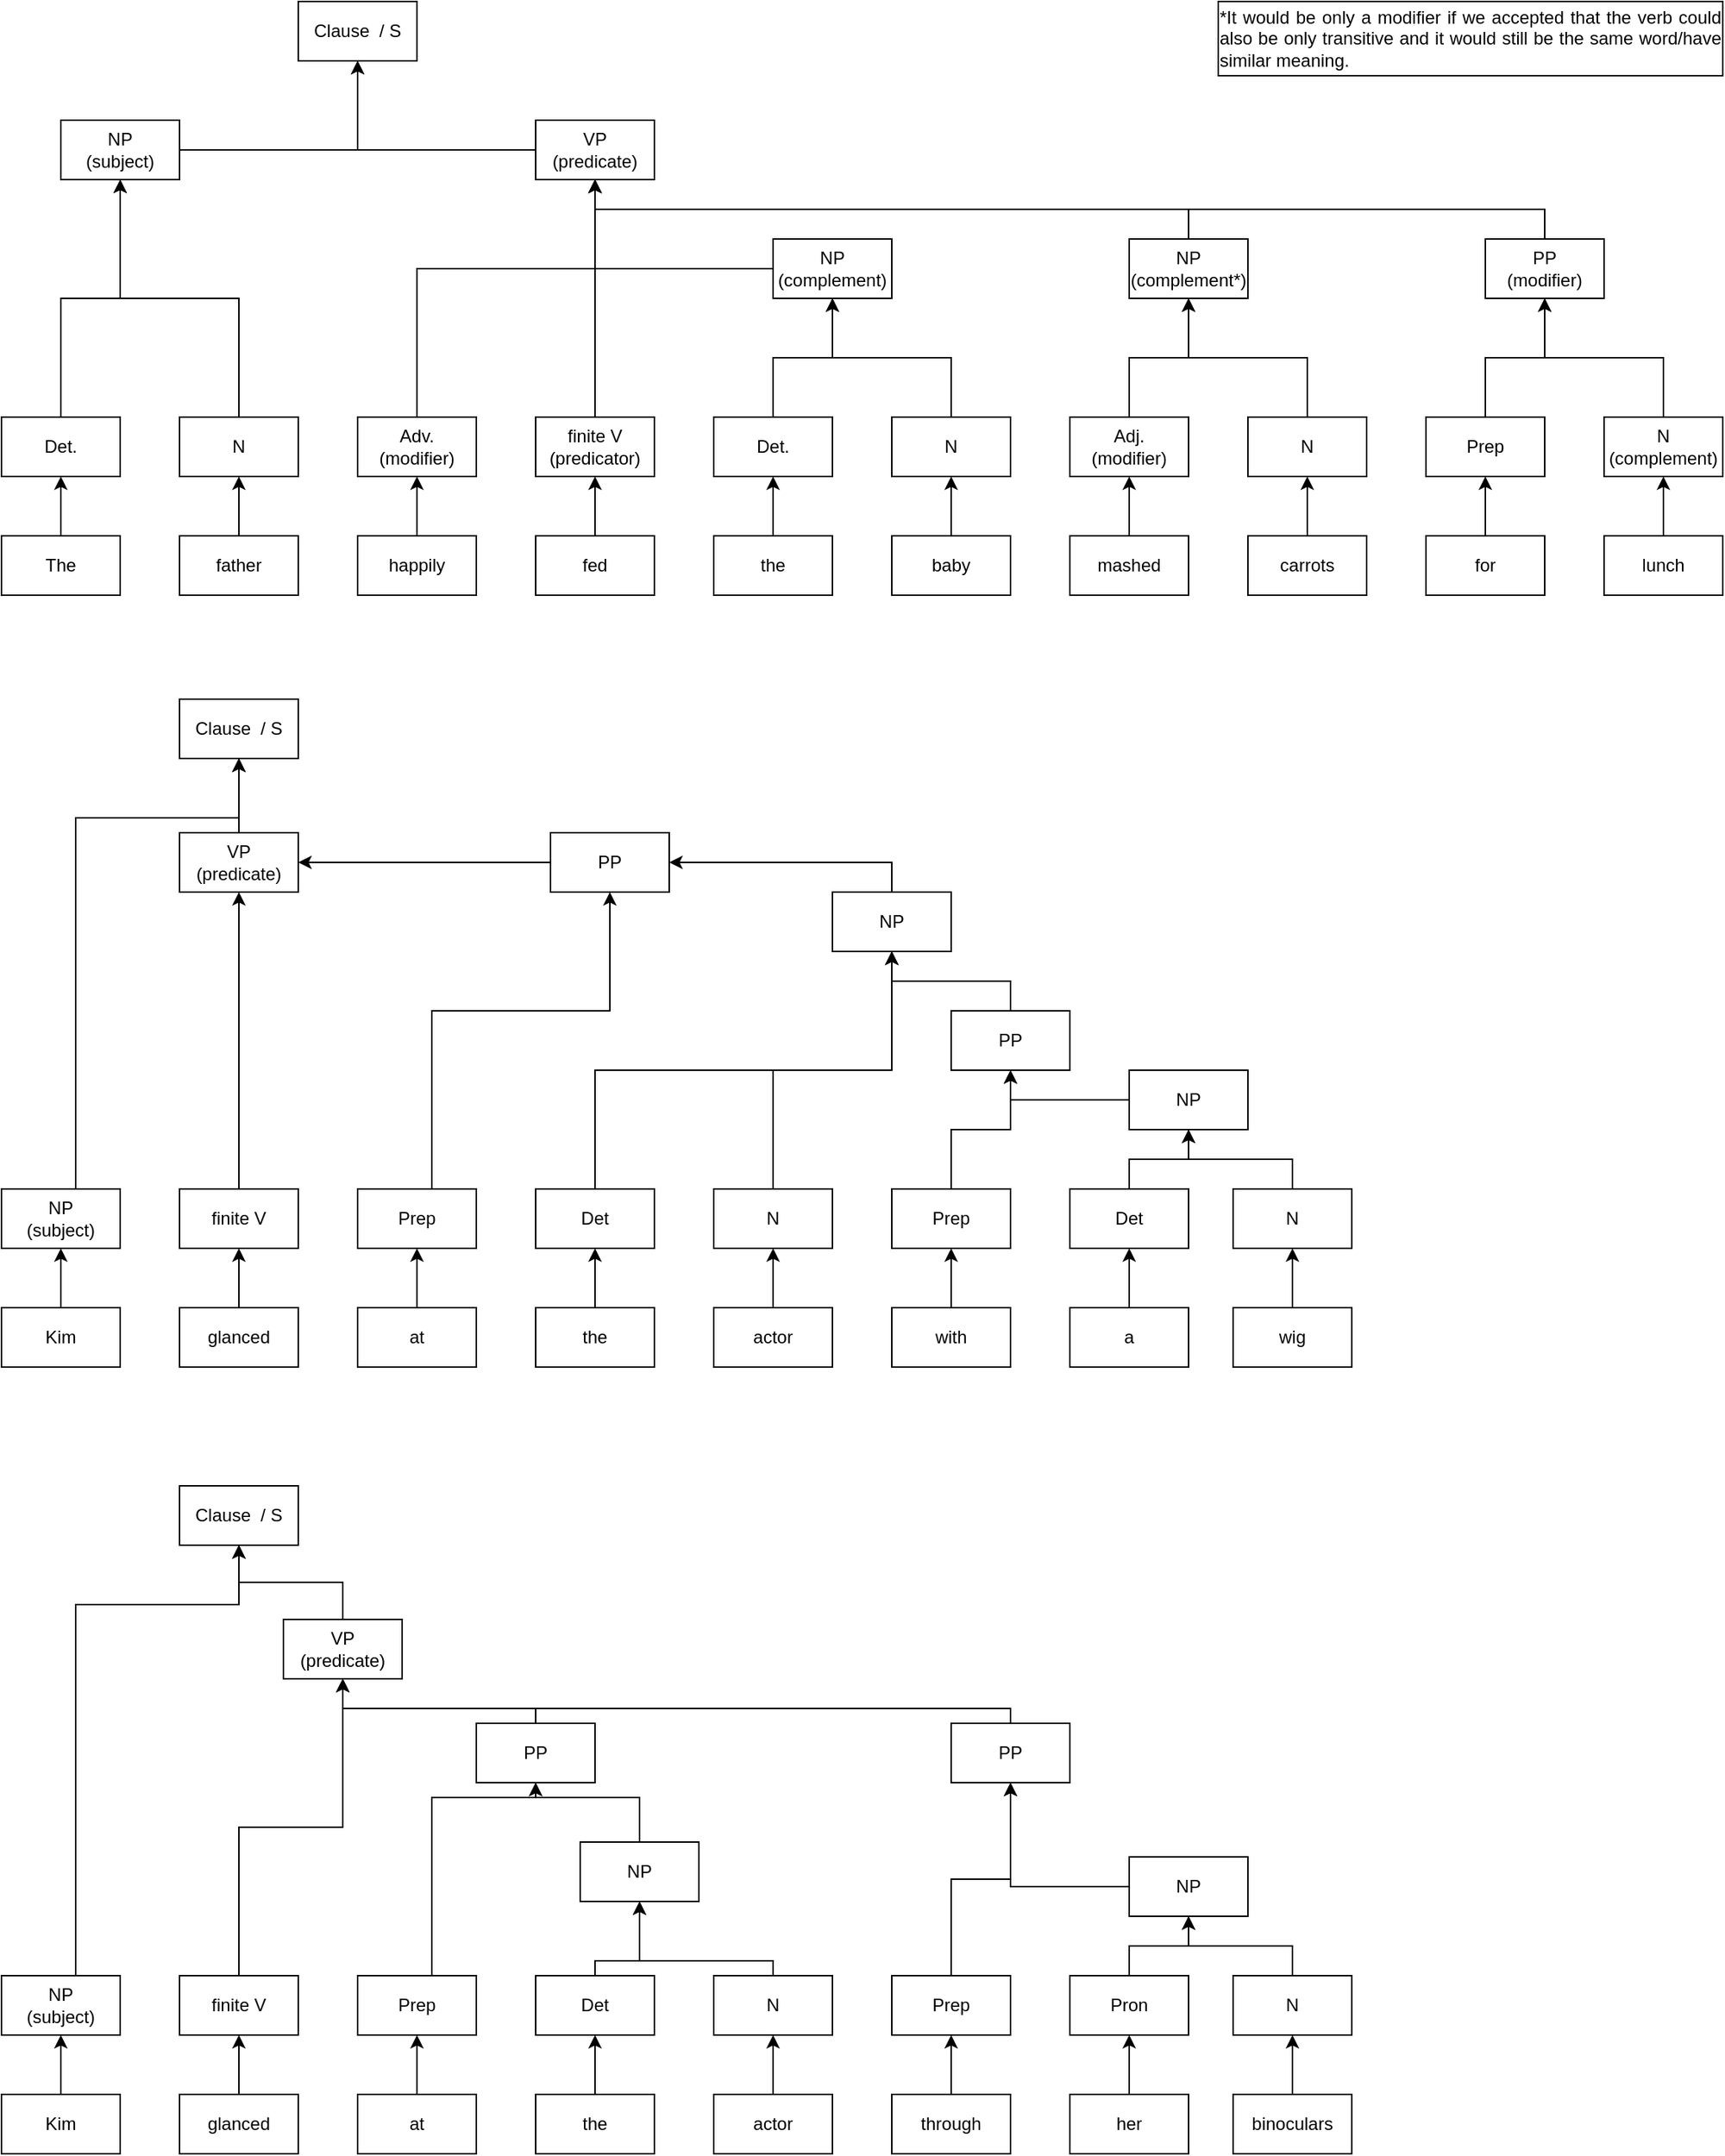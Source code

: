 <mxfile version="13.9.8" type="device"><diagram id="Lov82mdwxHH2SQ1oH3or" name="Page-1"><mxGraphModel dx="1662" dy="843" grid="1" gridSize="10" guides="1" tooltips="0" connect="1" arrows="1" fold="1" page="1" pageScale="1" pageWidth="850" pageHeight="1100" math="0" shadow="0"><root><mxCell id="0"/><mxCell id="1" parent="0"/><mxCell id="cHuXBYVcxL9ldxtEDWFz-33" style="edgeStyle=orthogonalEdgeStyle;rounded=0;orthogonalLoop=1;jettySize=auto;html=1;" parent="1" source="cHuXBYVcxL9ldxtEDWFz-1" target="cHuXBYVcxL9ldxtEDWFz-10" edge="1"><mxGeometry relative="1" as="geometry"/></mxCell><mxCell id="cHuXBYVcxL9ldxtEDWFz-1" value="The" style="rounded=0;whiteSpace=wrap;html=1;" parent="1" vertex="1"><mxGeometry x="80" y="520" width="80" height="40" as="geometry"/></mxCell><mxCell id="cHuXBYVcxL9ldxtEDWFz-32" style="edgeStyle=orthogonalEdgeStyle;rounded=0;orthogonalLoop=1;jettySize=auto;html=1;" parent="1" source="cHuXBYVcxL9ldxtEDWFz-3" target="cHuXBYVcxL9ldxtEDWFz-11" edge="1"><mxGeometry relative="1" as="geometry"/></mxCell><mxCell id="cHuXBYVcxL9ldxtEDWFz-3" value="father" style="rounded=0;whiteSpace=wrap;html=1;" parent="1" vertex="1"><mxGeometry x="200" y="520" width="80" height="40" as="geometry"/></mxCell><mxCell id="cHuXBYVcxL9ldxtEDWFz-31" style="edgeStyle=orthogonalEdgeStyle;rounded=0;orthogonalLoop=1;jettySize=auto;html=1;" parent="1" source="cHuXBYVcxL9ldxtEDWFz-4" target="cHuXBYVcxL9ldxtEDWFz-12" edge="1"><mxGeometry relative="1" as="geometry"/></mxCell><mxCell id="cHuXBYVcxL9ldxtEDWFz-4" value="happily" style="rounded=0;whiteSpace=wrap;html=1;" parent="1" vertex="1"><mxGeometry x="320" y="520" width="80" height="40" as="geometry"/></mxCell><mxCell id="cHuXBYVcxL9ldxtEDWFz-30" style="edgeStyle=orthogonalEdgeStyle;rounded=0;orthogonalLoop=1;jettySize=auto;html=1;" parent="1" source="cHuXBYVcxL9ldxtEDWFz-5" target="cHuXBYVcxL9ldxtEDWFz-13" edge="1"><mxGeometry relative="1" as="geometry"/></mxCell><mxCell id="cHuXBYVcxL9ldxtEDWFz-5" value="fed" style="rounded=0;whiteSpace=wrap;html=1;" parent="1" vertex="1"><mxGeometry x="440" y="520" width="80" height="40" as="geometry"/></mxCell><mxCell id="cHuXBYVcxL9ldxtEDWFz-29" style="edgeStyle=orthogonalEdgeStyle;rounded=0;orthogonalLoop=1;jettySize=auto;html=1;entryX=0.5;entryY=1;entryDx=0;entryDy=0;" parent="1" source="cHuXBYVcxL9ldxtEDWFz-6" target="cHuXBYVcxL9ldxtEDWFz-14" edge="1"><mxGeometry relative="1" as="geometry"/></mxCell><mxCell id="cHuXBYVcxL9ldxtEDWFz-6" value="the" style="rounded=0;whiteSpace=wrap;html=1;" parent="1" vertex="1"><mxGeometry x="560" y="520" width="80" height="40" as="geometry"/></mxCell><mxCell id="cHuXBYVcxL9ldxtEDWFz-28" style="edgeStyle=orthogonalEdgeStyle;rounded=0;orthogonalLoop=1;jettySize=auto;html=1;entryX=0.5;entryY=1;entryDx=0;entryDy=0;" parent="1" source="cHuXBYVcxL9ldxtEDWFz-7" target="cHuXBYVcxL9ldxtEDWFz-15" edge="1"><mxGeometry relative="1" as="geometry"/></mxCell><mxCell id="cHuXBYVcxL9ldxtEDWFz-7" value="baby" style="rounded=0;whiteSpace=wrap;html=1;" parent="1" vertex="1"><mxGeometry x="680" y="520" width="80" height="40" as="geometry"/></mxCell><mxCell id="cHuXBYVcxL9ldxtEDWFz-26" style="edgeStyle=orthogonalEdgeStyle;rounded=0;orthogonalLoop=1;jettySize=auto;html=1;entryX=0.5;entryY=1;entryDx=0;entryDy=0;" parent="1" source="cHuXBYVcxL9ldxtEDWFz-8" target="cHuXBYVcxL9ldxtEDWFz-16" edge="1"><mxGeometry relative="1" as="geometry"/></mxCell><mxCell id="cHuXBYVcxL9ldxtEDWFz-8" value="mashed" style="rounded=0;whiteSpace=wrap;html=1;" parent="1" vertex="1"><mxGeometry x="800" y="520" width="80" height="40" as="geometry"/></mxCell><mxCell id="cHuXBYVcxL9ldxtEDWFz-27" style="edgeStyle=orthogonalEdgeStyle;rounded=0;orthogonalLoop=1;jettySize=auto;html=1;" parent="1" source="cHuXBYVcxL9ldxtEDWFz-9" target="cHuXBYVcxL9ldxtEDWFz-17" edge="1"><mxGeometry relative="1" as="geometry"/></mxCell><mxCell id="cHuXBYVcxL9ldxtEDWFz-9" value="carrots" style="rounded=0;whiteSpace=wrap;html=1;" parent="1" vertex="1"><mxGeometry x="920" y="520" width="80" height="40" as="geometry"/></mxCell><mxCell id="cHuXBYVcxL9ldxtEDWFz-34" style="edgeStyle=orthogonalEdgeStyle;rounded=0;orthogonalLoop=1;jettySize=auto;html=1;" parent="1" source="cHuXBYVcxL9ldxtEDWFz-10" target="cHuXBYVcxL9ldxtEDWFz-18" edge="1"><mxGeometry relative="1" as="geometry"/></mxCell><mxCell id="cHuXBYVcxL9ldxtEDWFz-10" value="Det." style="rounded=0;whiteSpace=wrap;html=1;" parent="1" vertex="1"><mxGeometry x="80" y="440" width="80" height="40" as="geometry"/></mxCell><mxCell id="cHuXBYVcxL9ldxtEDWFz-35" style="edgeStyle=orthogonalEdgeStyle;rounded=0;orthogonalLoop=1;jettySize=auto;html=1;" parent="1" source="cHuXBYVcxL9ldxtEDWFz-11" target="cHuXBYVcxL9ldxtEDWFz-18" edge="1"><mxGeometry relative="1" as="geometry"/></mxCell><mxCell id="cHuXBYVcxL9ldxtEDWFz-11" value="N" style="rounded=0;whiteSpace=wrap;html=1;" parent="1" vertex="1"><mxGeometry x="200" y="440" width="80" height="40" as="geometry"/></mxCell><mxCell id="FTFfX70FMvYquieRuCmi-13" style="edgeStyle=orthogonalEdgeStyle;rounded=0;orthogonalLoop=1;jettySize=auto;html=1;" edge="1" parent="1" source="cHuXBYVcxL9ldxtEDWFz-12" target="cHuXBYVcxL9ldxtEDWFz-25"><mxGeometry relative="1" as="geometry"><Array as="points"><mxPoint x="360" y="340"/><mxPoint x="480" y="340"/></Array></mxGeometry></mxCell><mxCell id="cHuXBYVcxL9ldxtEDWFz-12" value="Adv.&lt;br&gt;(modifier)" style="rounded=0;whiteSpace=wrap;html=1;" parent="1" vertex="1"><mxGeometry x="320" y="440" width="80" height="40" as="geometry"/></mxCell><mxCell id="FTFfX70FMvYquieRuCmi-12" style="edgeStyle=orthogonalEdgeStyle;rounded=0;orthogonalLoop=1;jettySize=auto;html=1;" edge="1" parent="1" source="cHuXBYVcxL9ldxtEDWFz-13" target="cHuXBYVcxL9ldxtEDWFz-25"><mxGeometry relative="1" as="geometry"/></mxCell><mxCell id="cHuXBYVcxL9ldxtEDWFz-13" value="finite V&lt;br&gt;(predicator)" style="rounded=0;whiteSpace=wrap;html=1;" parent="1" vertex="1"><mxGeometry x="440" y="440" width="80" height="40" as="geometry"/></mxCell><mxCell id="FTFfX70FMvYquieRuCmi-10" style="edgeStyle=orthogonalEdgeStyle;rounded=0;orthogonalLoop=1;jettySize=auto;html=1;" edge="1" parent="1" source="cHuXBYVcxL9ldxtEDWFz-14" target="cHuXBYVcxL9ldxtEDWFz-22"><mxGeometry relative="1" as="geometry"/></mxCell><mxCell id="cHuXBYVcxL9ldxtEDWFz-14" value="Det." style="rounded=0;whiteSpace=wrap;html=1;" parent="1" vertex="1"><mxGeometry x="560" y="440" width="80" height="40" as="geometry"/></mxCell><mxCell id="FTFfX70FMvYquieRuCmi-11" style="edgeStyle=orthogonalEdgeStyle;rounded=0;orthogonalLoop=1;jettySize=auto;html=1;" edge="1" parent="1" source="cHuXBYVcxL9ldxtEDWFz-15" target="cHuXBYVcxL9ldxtEDWFz-22"><mxGeometry relative="1" as="geometry"/></mxCell><mxCell id="cHuXBYVcxL9ldxtEDWFz-15" value="N" style="rounded=0;whiteSpace=wrap;html=1;" parent="1" vertex="1"><mxGeometry x="680" y="440" width="80" height="40" as="geometry"/></mxCell><mxCell id="cHuXBYVcxL9ldxtEDWFz-39" style="edgeStyle=orthogonalEdgeStyle;rounded=0;orthogonalLoop=1;jettySize=auto;html=1;" parent="1" source="cHuXBYVcxL9ldxtEDWFz-16" target="cHuXBYVcxL9ldxtEDWFz-24" edge="1"><mxGeometry relative="1" as="geometry"/></mxCell><mxCell id="cHuXBYVcxL9ldxtEDWFz-16" value="Adj.&lt;br&gt;(modifier)" style="rounded=0;whiteSpace=wrap;html=1;" parent="1" vertex="1"><mxGeometry x="800" y="440" width="80" height="40" as="geometry"/></mxCell><mxCell id="cHuXBYVcxL9ldxtEDWFz-40" style="edgeStyle=orthogonalEdgeStyle;rounded=0;orthogonalLoop=1;jettySize=auto;html=1;" parent="1" source="cHuXBYVcxL9ldxtEDWFz-17" target="cHuXBYVcxL9ldxtEDWFz-24" edge="1"><mxGeometry relative="1" as="geometry"/></mxCell><mxCell id="cHuXBYVcxL9ldxtEDWFz-17" value="N" style="rounded=0;whiteSpace=wrap;html=1;" parent="1" vertex="1"><mxGeometry x="920" y="440" width="80" height="40" as="geometry"/></mxCell><mxCell id="FTFfX70FMvYquieRuCmi-18" style="edgeStyle=orthogonalEdgeStyle;rounded=0;orthogonalLoop=1;jettySize=auto;html=1;" edge="1" parent="1" source="cHuXBYVcxL9ldxtEDWFz-18" target="UGsY1b5P3-I2rY5894n2-131"><mxGeometry relative="1" as="geometry"/></mxCell><mxCell id="cHuXBYVcxL9ldxtEDWFz-18" value="NP&lt;br&gt;(subject)" style="rounded=0;whiteSpace=wrap;html=1;" parent="1" vertex="1"><mxGeometry x="120" y="240" width="80" height="40" as="geometry"/></mxCell><mxCell id="FTFfX70FMvYquieRuCmi-14" style="edgeStyle=orthogonalEdgeStyle;rounded=0;orthogonalLoop=1;jettySize=auto;html=1;" edge="1" parent="1" source="cHuXBYVcxL9ldxtEDWFz-22" target="cHuXBYVcxL9ldxtEDWFz-25"><mxGeometry relative="1" as="geometry"/></mxCell><mxCell id="cHuXBYVcxL9ldxtEDWFz-22" value="NP&lt;br&gt;(complement)" style="rounded=0;whiteSpace=wrap;html=1;" parent="1" vertex="1"><mxGeometry x="600" y="320" width="80" height="40" as="geometry"/></mxCell><mxCell id="FTFfX70FMvYquieRuCmi-17" style="edgeStyle=orthogonalEdgeStyle;rounded=0;orthogonalLoop=1;jettySize=auto;html=1;" edge="1" parent="1" source="cHuXBYVcxL9ldxtEDWFz-23" target="cHuXBYVcxL9ldxtEDWFz-25"><mxGeometry relative="1" as="geometry"><Array as="points"><mxPoint x="1120" y="300"/><mxPoint x="480" y="300"/></Array></mxGeometry></mxCell><mxCell id="cHuXBYVcxL9ldxtEDWFz-23" value="PP&lt;br&gt;(modifier)" style="rounded=0;whiteSpace=wrap;html=1;" parent="1" vertex="1"><mxGeometry x="1080" y="320" width="80" height="40" as="geometry"/></mxCell><mxCell id="FTFfX70FMvYquieRuCmi-15" style="edgeStyle=orthogonalEdgeStyle;rounded=0;orthogonalLoop=1;jettySize=auto;html=1;" edge="1" parent="1" source="cHuXBYVcxL9ldxtEDWFz-24" target="cHuXBYVcxL9ldxtEDWFz-25"><mxGeometry relative="1" as="geometry"><Array as="points"><mxPoint x="880" y="300"/><mxPoint x="480" y="300"/></Array></mxGeometry></mxCell><mxCell id="cHuXBYVcxL9ldxtEDWFz-24" value="NP&lt;br&gt;(complement*)" style="rounded=0;whiteSpace=wrap;html=1;" parent="1" vertex="1"><mxGeometry x="840" y="320" width="80" height="40" as="geometry"/></mxCell><mxCell id="FTFfX70FMvYquieRuCmi-19" style="edgeStyle=orthogonalEdgeStyle;rounded=0;orthogonalLoop=1;jettySize=auto;html=1;" edge="1" parent="1" source="cHuXBYVcxL9ldxtEDWFz-25" target="UGsY1b5P3-I2rY5894n2-131"><mxGeometry relative="1" as="geometry"/></mxCell><mxCell id="cHuXBYVcxL9ldxtEDWFz-25" value="&lt;div&gt;VP&lt;/div&gt;(predicate)" style="rounded=0;whiteSpace=wrap;html=1;" parent="1" vertex="1"><mxGeometry x="440" y="240" width="80" height="40" as="geometry"/></mxCell><mxCell id="UGsY1b5P3-I2rY5894n2-131" value="Clause&amp;nbsp; / S" style="rounded=0;whiteSpace=wrap;html=1;" parent="1" vertex="1"><mxGeometry x="280" y="160" width="80" height="40" as="geometry"/></mxCell><mxCell id="FTFfX70FMvYquieRuCmi-6" style="edgeStyle=orthogonalEdgeStyle;rounded=0;orthogonalLoop=1;jettySize=auto;html=1;" edge="1" parent="1" source="FTFfX70FMvYquieRuCmi-1" target="FTFfX70FMvYquieRuCmi-5"><mxGeometry relative="1" as="geometry"/></mxCell><mxCell id="FTFfX70FMvYquieRuCmi-1" value="for" style="rounded=0;whiteSpace=wrap;html=1;" vertex="1" parent="1"><mxGeometry x="1040" y="520" width="80" height="40" as="geometry"/></mxCell><mxCell id="FTFfX70FMvYquieRuCmi-4" style="edgeStyle=orthogonalEdgeStyle;rounded=0;orthogonalLoop=1;jettySize=auto;html=1;" edge="1" parent="1" source="FTFfX70FMvYquieRuCmi-2" target="FTFfX70FMvYquieRuCmi-3"><mxGeometry relative="1" as="geometry"/></mxCell><mxCell id="FTFfX70FMvYquieRuCmi-2" value="lunch" style="rounded=0;whiteSpace=wrap;html=1;" vertex="1" parent="1"><mxGeometry x="1160" y="520" width="80" height="40" as="geometry"/></mxCell><mxCell id="FTFfX70FMvYquieRuCmi-8" style="edgeStyle=orthogonalEdgeStyle;rounded=0;orthogonalLoop=1;jettySize=auto;html=1;" edge="1" parent="1" source="FTFfX70FMvYquieRuCmi-3" target="cHuXBYVcxL9ldxtEDWFz-23"><mxGeometry relative="1" as="geometry"/></mxCell><mxCell id="FTFfX70FMvYquieRuCmi-3" value="N&lt;br&gt;(complement)" style="rounded=0;whiteSpace=wrap;html=1;" vertex="1" parent="1"><mxGeometry x="1160" y="440" width="80" height="40" as="geometry"/></mxCell><mxCell id="FTFfX70FMvYquieRuCmi-7" style="edgeStyle=orthogonalEdgeStyle;rounded=0;orthogonalLoop=1;jettySize=auto;html=1;" edge="1" parent="1" source="FTFfX70FMvYquieRuCmi-5" target="cHuXBYVcxL9ldxtEDWFz-23"><mxGeometry relative="1" as="geometry"/></mxCell><mxCell id="FTFfX70FMvYquieRuCmi-5" value="Prep" style="rounded=0;whiteSpace=wrap;html=1;" vertex="1" parent="1"><mxGeometry x="1040" y="440" width="80" height="40" as="geometry"/></mxCell><mxCell id="FTFfX70FMvYquieRuCmi-16" value="&lt;div align=&quot;justify&quot;&gt;*It would be only a modifier if we accepted that the verb could also be only transitive and it would still be the same word/have similar meaning. &lt;/div&gt;" style="rounded=0;whiteSpace=wrap;html=1;" vertex="1" parent="1"><mxGeometry x="900" y="160" width="340" height="50" as="geometry"/></mxCell><mxCell id="FTFfX70FMvYquieRuCmi-20" style="edgeStyle=orthogonalEdgeStyle;rounded=0;orthogonalLoop=1;jettySize=auto;html=1;" edge="1" parent="1" source="FTFfX70FMvYquieRuCmi-21" target="FTFfX70FMvYquieRuCmi-33"><mxGeometry relative="1" as="geometry"/></mxCell><mxCell id="FTFfX70FMvYquieRuCmi-21" value="Kim" style="rounded=0;whiteSpace=wrap;html=1;" vertex="1" parent="1"><mxGeometry x="80" y="1040" width="80" height="40" as="geometry"/></mxCell><mxCell id="FTFfX70FMvYquieRuCmi-26" style="edgeStyle=orthogonalEdgeStyle;rounded=0;orthogonalLoop=1;jettySize=auto;html=1;" edge="1" parent="1" source="FTFfX70FMvYquieRuCmi-27" target="FTFfX70FMvYquieRuCmi-39"><mxGeometry relative="1" as="geometry"/></mxCell><mxCell id="FTFfX70FMvYquieRuCmi-27" value="glanced" style="rounded=0;whiteSpace=wrap;html=1;" vertex="1" parent="1"><mxGeometry x="200" y="1040" width="80" height="40" as="geometry"/></mxCell><mxCell id="FTFfX70FMvYquieRuCmi-88" style="edgeStyle=orthogonalEdgeStyle;rounded=0;orthogonalLoop=1;jettySize=auto;html=1;" edge="1" parent="1" source="FTFfX70FMvYquieRuCmi-49" target="FTFfX70FMvYquieRuCmi-50"><mxGeometry relative="1" as="geometry"><Array as="points"/></mxGeometry></mxCell><mxCell id="FTFfX70FMvYquieRuCmi-33" value="NP&lt;br&gt;(subject)" style="rounded=0;whiteSpace=wrap;html=1;" vertex="1" parent="1"><mxGeometry x="80" y="960" width="80" height="40" as="geometry"/></mxCell><mxCell id="FTFfX70FMvYquieRuCmi-38" style="edgeStyle=orthogonalEdgeStyle;rounded=0;orthogonalLoop=1;jettySize=auto;html=1;" edge="1" parent="1" source="FTFfX70FMvYquieRuCmi-39" target="FTFfX70FMvYquieRuCmi-49"><mxGeometry relative="1" as="geometry"/></mxCell><mxCell id="FTFfX70FMvYquieRuCmi-39" value="finite V" style="rounded=0;whiteSpace=wrap;html=1;" vertex="1" parent="1"><mxGeometry x="200" y="960" width="80" height="40" as="geometry"/></mxCell><mxCell id="FTFfX70FMvYquieRuCmi-48" style="edgeStyle=orthogonalEdgeStyle;rounded=0;orthogonalLoop=1;jettySize=auto;html=1;" edge="1" parent="1" source="FTFfX70FMvYquieRuCmi-49" target="FTFfX70FMvYquieRuCmi-50"><mxGeometry relative="1" as="geometry"/></mxCell><mxCell id="FTFfX70FMvYquieRuCmi-50" value="Clause&amp;nbsp; / S" style="rounded=0;whiteSpace=wrap;html=1;" vertex="1" parent="1"><mxGeometry x="200" y="630" width="80" height="40" as="geometry"/></mxCell><mxCell id="FTFfX70FMvYquieRuCmi-87" style="edgeStyle=orthogonalEdgeStyle;rounded=0;orthogonalLoop=1;jettySize=auto;html=1;" edge="1" parent="1" source="FTFfX70FMvYquieRuCmi-53" target="FTFfX70FMvYquieRuCmi-49"><mxGeometry relative="1" as="geometry"/></mxCell><mxCell id="FTFfX70FMvYquieRuCmi-53" value="PP" style="rounded=0;whiteSpace=wrap;html=1;" vertex="1" parent="1"><mxGeometry x="450" y="720" width="80" height="40" as="geometry"/></mxCell><mxCell id="FTFfX70FMvYquieRuCmi-54" style="edgeStyle=orthogonalEdgeStyle;rounded=0;orthogonalLoop=1;jettySize=auto;html=1;" edge="1" parent="1" source="FTFfX70FMvYquieRuCmi-55" target="FTFfX70FMvYquieRuCmi-61"><mxGeometry relative="1" as="geometry"/></mxCell><mxCell id="FTFfX70FMvYquieRuCmi-55" value="at" style="rounded=0;whiteSpace=wrap;html=1;" vertex="1" parent="1"><mxGeometry x="320" y="1040" width="80" height="40" as="geometry"/></mxCell><mxCell id="FTFfX70FMvYquieRuCmi-56" style="edgeStyle=orthogonalEdgeStyle;rounded=0;orthogonalLoop=1;jettySize=auto;html=1;" edge="1" parent="1" source="FTFfX70FMvYquieRuCmi-57" target="FTFfX70FMvYquieRuCmi-59"><mxGeometry relative="1" as="geometry"/></mxCell><mxCell id="FTFfX70FMvYquieRuCmi-57" value="the" style="rounded=0;whiteSpace=wrap;html=1;" vertex="1" parent="1"><mxGeometry x="440" y="1040" width="80" height="40" as="geometry"/></mxCell><mxCell id="FTFfX70FMvYquieRuCmi-85" style="edgeStyle=orthogonalEdgeStyle;rounded=0;orthogonalLoop=1;jettySize=auto;html=1;" edge="1" parent="1" source="FTFfX70FMvYquieRuCmi-59" target="FTFfX70FMvYquieRuCmi-80"><mxGeometry relative="1" as="geometry"><Array as="points"><mxPoint x="480" y="880"/><mxPoint x="680" y="880"/></Array></mxGeometry></mxCell><mxCell id="FTFfX70FMvYquieRuCmi-59" value="Det" style="rounded=0;whiteSpace=wrap;html=1;" vertex="1" parent="1"><mxGeometry x="440" y="960" width="80" height="40" as="geometry"/></mxCell><mxCell id="FTFfX70FMvYquieRuCmi-60" style="edgeStyle=orthogonalEdgeStyle;rounded=0;orthogonalLoop=1;jettySize=auto;html=1;" edge="1" parent="1" source="FTFfX70FMvYquieRuCmi-61" target="FTFfX70FMvYquieRuCmi-53"><mxGeometry relative="1" as="geometry"><Array as="points"><mxPoint x="370" y="840"/><mxPoint x="490" y="840"/></Array></mxGeometry></mxCell><mxCell id="FTFfX70FMvYquieRuCmi-61" value="Prep" style="rounded=0;whiteSpace=wrap;html=1;" vertex="1" parent="1"><mxGeometry x="320" y="960" width="80" height="40" as="geometry"/></mxCell><mxCell id="FTFfX70FMvYquieRuCmi-62" style="edgeStyle=orthogonalEdgeStyle;rounded=0;orthogonalLoop=1;jettySize=auto;html=1;" edge="1" parent="1" source="FTFfX70FMvYquieRuCmi-63" target="FTFfX70FMvYquieRuCmi-64"><mxGeometry relative="1" as="geometry"/></mxCell><mxCell id="FTFfX70FMvYquieRuCmi-63" value="actor" style="rounded=0;whiteSpace=wrap;html=1;" vertex="1" parent="1"><mxGeometry x="560" y="1040" width="80" height="40" as="geometry"/></mxCell><mxCell id="FTFfX70FMvYquieRuCmi-83" style="edgeStyle=orthogonalEdgeStyle;rounded=0;orthogonalLoop=1;jettySize=auto;html=1;" edge="1" parent="1" source="FTFfX70FMvYquieRuCmi-64" target="FTFfX70FMvYquieRuCmi-80"><mxGeometry relative="1" as="geometry"/></mxCell><mxCell id="FTFfX70FMvYquieRuCmi-64" value="N" style="rounded=0;whiteSpace=wrap;html=1;" vertex="1" parent="1"><mxGeometry x="560" y="960" width="80" height="40" as="geometry"/></mxCell><mxCell id="FTFfX70FMvYquieRuCmi-84" style="edgeStyle=orthogonalEdgeStyle;rounded=0;orthogonalLoop=1;jettySize=auto;html=1;" edge="1" parent="1" source="FTFfX70FMvYquieRuCmi-65" target="FTFfX70FMvYquieRuCmi-80"><mxGeometry relative="1" as="geometry"/></mxCell><mxCell id="FTFfX70FMvYquieRuCmi-65" value="PP" style="rounded=0;whiteSpace=wrap;html=1;" vertex="1" parent="1"><mxGeometry x="720" y="840" width="80" height="40" as="geometry"/></mxCell><mxCell id="FTFfX70FMvYquieRuCmi-66" style="edgeStyle=orthogonalEdgeStyle;rounded=0;orthogonalLoop=1;jettySize=auto;html=1;" edge="1" parent="1" source="FTFfX70FMvYquieRuCmi-67" target="FTFfX70FMvYquieRuCmi-73"><mxGeometry relative="1" as="geometry"/></mxCell><mxCell id="FTFfX70FMvYquieRuCmi-67" value="with" style="rounded=0;whiteSpace=wrap;html=1;" vertex="1" parent="1"><mxGeometry x="680" y="1040" width="80" height="40" as="geometry"/></mxCell><mxCell id="FTFfX70FMvYquieRuCmi-68" style="edgeStyle=orthogonalEdgeStyle;rounded=0;orthogonalLoop=1;jettySize=auto;html=1;" edge="1" parent="1" source="FTFfX70FMvYquieRuCmi-69" target="FTFfX70FMvYquieRuCmi-71"><mxGeometry relative="1" as="geometry"/></mxCell><mxCell id="FTFfX70FMvYquieRuCmi-69" value="wig" style="rounded=0;whiteSpace=wrap;html=1;" vertex="1" parent="1"><mxGeometry x="910" y="1040" width="80" height="40" as="geometry"/></mxCell><mxCell id="FTFfX70FMvYquieRuCmi-79" style="edgeStyle=orthogonalEdgeStyle;rounded=0;orthogonalLoop=1;jettySize=auto;html=1;" edge="1" parent="1" source="FTFfX70FMvYquieRuCmi-71" target="FTFfX70FMvYquieRuCmi-77"><mxGeometry relative="1" as="geometry"/></mxCell><mxCell id="FTFfX70FMvYquieRuCmi-71" value="N" style="rounded=0;whiteSpace=wrap;html=1;" vertex="1" parent="1"><mxGeometry x="910" y="960" width="80" height="40" as="geometry"/></mxCell><mxCell id="FTFfX70FMvYquieRuCmi-72" style="edgeStyle=orthogonalEdgeStyle;rounded=0;orthogonalLoop=1;jettySize=auto;html=1;" edge="1" parent="1" source="FTFfX70FMvYquieRuCmi-73" target="FTFfX70FMvYquieRuCmi-65"><mxGeometry relative="1" as="geometry"/></mxCell><mxCell id="FTFfX70FMvYquieRuCmi-73" value="Prep" style="rounded=0;whiteSpace=wrap;html=1;" vertex="1" parent="1"><mxGeometry x="680" y="960" width="80" height="40" as="geometry"/></mxCell><mxCell id="FTFfX70FMvYquieRuCmi-74" style="edgeStyle=orthogonalEdgeStyle;rounded=0;orthogonalLoop=1;jettySize=auto;html=1;" edge="1" parent="1" source="FTFfX70FMvYquieRuCmi-75" target="FTFfX70FMvYquieRuCmi-76"><mxGeometry relative="1" as="geometry"/></mxCell><mxCell id="FTFfX70FMvYquieRuCmi-75" value="a" style="rounded=0;whiteSpace=wrap;html=1;" vertex="1" parent="1"><mxGeometry x="800" y="1040" width="80" height="40" as="geometry"/></mxCell><mxCell id="FTFfX70FMvYquieRuCmi-78" style="edgeStyle=orthogonalEdgeStyle;rounded=0;orthogonalLoop=1;jettySize=auto;html=1;" edge="1" parent="1" source="FTFfX70FMvYquieRuCmi-76" target="FTFfX70FMvYquieRuCmi-77"><mxGeometry relative="1" as="geometry"/></mxCell><mxCell id="FTFfX70FMvYquieRuCmi-76" value="Det" style="rounded=0;whiteSpace=wrap;html=1;" vertex="1" parent="1"><mxGeometry x="800" y="960" width="80" height="40" as="geometry"/></mxCell><mxCell id="FTFfX70FMvYquieRuCmi-82" style="edgeStyle=orthogonalEdgeStyle;rounded=0;orthogonalLoop=1;jettySize=auto;html=1;" edge="1" parent="1" source="FTFfX70FMvYquieRuCmi-77" target="FTFfX70FMvYquieRuCmi-65"><mxGeometry relative="1" as="geometry"><Array as="points"><mxPoint x="760" y="900"/></Array></mxGeometry></mxCell><mxCell id="FTFfX70FMvYquieRuCmi-77" value="NP" style="rounded=0;whiteSpace=wrap;html=1;" vertex="1" parent="1"><mxGeometry x="840" y="880" width="80" height="40" as="geometry"/></mxCell><mxCell id="FTFfX70FMvYquieRuCmi-86" style="edgeStyle=orthogonalEdgeStyle;rounded=0;orthogonalLoop=1;jettySize=auto;html=1;" edge="1" parent="1" source="FTFfX70FMvYquieRuCmi-80" target="FTFfX70FMvYquieRuCmi-53"><mxGeometry relative="1" as="geometry"><Array as="points"><mxPoint x="680" y="740"/></Array></mxGeometry></mxCell><mxCell id="FTFfX70FMvYquieRuCmi-80" value="NP" style="rounded=0;whiteSpace=wrap;html=1;" vertex="1" parent="1"><mxGeometry x="640" y="760" width="80" height="40" as="geometry"/></mxCell><mxCell id="FTFfX70FMvYquieRuCmi-49" value="&lt;div&gt;VP&lt;/div&gt;(predicate)" style="rounded=0;whiteSpace=wrap;html=1;" vertex="1" parent="1"><mxGeometry x="200" y="720" width="80" height="40" as="geometry"/></mxCell><mxCell id="FTFfX70FMvYquieRuCmi-89" style="edgeStyle=orthogonalEdgeStyle;rounded=0;orthogonalLoop=1;jettySize=auto;html=1;" edge="1" parent="1" source="FTFfX70FMvYquieRuCmi-33" target="FTFfX70FMvYquieRuCmi-50"><mxGeometry relative="1" as="geometry"><mxPoint x="130" y="960" as="sourcePoint"/><mxPoint x="240" y="670" as="targetPoint"/><Array as="points"><mxPoint x="130" y="710"/><mxPoint x="240" y="710"/></Array></mxGeometry></mxCell><mxCell id="FTFfX70FMvYquieRuCmi-90" style="edgeStyle=orthogonalEdgeStyle;rounded=0;orthogonalLoop=1;jettySize=auto;html=1;" edge="1" parent="1" source="FTFfX70FMvYquieRuCmi-91" target="FTFfX70FMvYquieRuCmi-95"><mxGeometry relative="1" as="geometry"/></mxCell><mxCell id="FTFfX70FMvYquieRuCmi-91" value="Kim" style="rounded=0;whiteSpace=wrap;html=1;" vertex="1" parent="1"><mxGeometry x="80" y="1570" width="80" height="40" as="geometry"/></mxCell><mxCell id="FTFfX70FMvYquieRuCmi-92" style="edgeStyle=orthogonalEdgeStyle;rounded=0;orthogonalLoop=1;jettySize=auto;html=1;" edge="1" parent="1" source="FTFfX70FMvYquieRuCmi-93" target="FTFfX70FMvYquieRuCmi-97"><mxGeometry relative="1" as="geometry"/></mxCell><mxCell id="FTFfX70FMvYquieRuCmi-93" value="glanced" style="rounded=0;whiteSpace=wrap;html=1;" vertex="1" parent="1"><mxGeometry x="200" y="1570" width="80" height="40" as="geometry"/></mxCell><mxCell id="FTFfX70FMvYquieRuCmi-94" style="edgeStyle=orthogonalEdgeStyle;rounded=0;orthogonalLoop=1;jettySize=auto;html=1;" edge="1" parent="1" source="FTFfX70FMvYquieRuCmi-132" target="FTFfX70FMvYquieRuCmi-99"><mxGeometry relative="1" as="geometry"><Array as="points"/></mxGeometry></mxCell><mxCell id="FTFfX70FMvYquieRuCmi-95" value="NP&lt;br&gt;(subject)" style="rounded=0;whiteSpace=wrap;html=1;" vertex="1" parent="1"><mxGeometry x="80" y="1490" width="80" height="40" as="geometry"/></mxCell><mxCell id="FTFfX70FMvYquieRuCmi-96" style="edgeStyle=orthogonalEdgeStyle;rounded=0;orthogonalLoop=1;jettySize=auto;html=1;" edge="1" parent="1" source="FTFfX70FMvYquieRuCmi-97" target="FTFfX70FMvYquieRuCmi-132"><mxGeometry relative="1" as="geometry"/></mxCell><mxCell id="FTFfX70FMvYquieRuCmi-97" value="finite V" style="rounded=0;whiteSpace=wrap;html=1;" vertex="1" parent="1"><mxGeometry x="200" y="1490" width="80" height="40" as="geometry"/></mxCell><mxCell id="FTFfX70FMvYquieRuCmi-98" style="edgeStyle=orthogonalEdgeStyle;rounded=0;orthogonalLoop=1;jettySize=auto;html=1;" edge="1" parent="1" source="FTFfX70FMvYquieRuCmi-132" target="FTFfX70FMvYquieRuCmi-99"><mxGeometry relative="1" as="geometry"/></mxCell><mxCell id="FTFfX70FMvYquieRuCmi-99" value="Clause&amp;nbsp; / S" style="rounded=0;whiteSpace=wrap;html=1;" vertex="1" parent="1"><mxGeometry x="200" y="1160" width="80" height="40" as="geometry"/></mxCell><mxCell id="FTFfX70FMvYquieRuCmi-100" style="edgeStyle=orthogonalEdgeStyle;rounded=0;orthogonalLoop=1;jettySize=auto;html=1;" edge="1" parent="1" source="FTFfX70FMvYquieRuCmi-101" target="FTFfX70FMvYquieRuCmi-132"><mxGeometry relative="1" as="geometry"><Array as="points"><mxPoint x="440" y="1310"/><mxPoint x="310" y="1310"/></Array></mxGeometry></mxCell><mxCell id="FTFfX70FMvYquieRuCmi-101" value="PP" style="rounded=0;whiteSpace=wrap;html=1;" vertex="1" parent="1"><mxGeometry x="400" y="1320" width="80" height="40" as="geometry"/></mxCell><mxCell id="FTFfX70FMvYquieRuCmi-102" style="edgeStyle=orthogonalEdgeStyle;rounded=0;orthogonalLoop=1;jettySize=auto;html=1;" edge="1" parent="1" source="FTFfX70FMvYquieRuCmi-103" target="FTFfX70FMvYquieRuCmi-109"><mxGeometry relative="1" as="geometry"/></mxCell><mxCell id="FTFfX70FMvYquieRuCmi-103" value="at" style="rounded=0;whiteSpace=wrap;html=1;" vertex="1" parent="1"><mxGeometry x="320" y="1570" width="80" height="40" as="geometry"/></mxCell><mxCell id="FTFfX70FMvYquieRuCmi-104" style="edgeStyle=orthogonalEdgeStyle;rounded=0;orthogonalLoop=1;jettySize=auto;html=1;" edge="1" parent="1" source="FTFfX70FMvYquieRuCmi-105" target="FTFfX70FMvYquieRuCmi-107"><mxGeometry relative="1" as="geometry"/></mxCell><mxCell id="FTFfX70FMvYquieRuCmi-105" value="the" style="rounded=0;whiteSpace=wrap;html=1;" vertex="1" parent="1"><mxGeometry x="440" y="1570" width="80" height="40" as="geometry"/></mxCell><mxCell id="FTFfX70FMvYquieRuCmi-106" style="edgeStyle=orthogonalEdgeStyle;rounded=0;orthogonalLoop=1;jettySize=auto;html=1;" edge="1" parent="1" source="FTFfX70FMvYquieRuCmi-107" target="FTFfX70FMvYquieRuCmi-131"><mxGeometry relative="1" as="geometry"><Array as="points"><mxPoint x="480" y="1480"/><mxPoint x="510" y="1480"/></Array></mxGeometry></mxCell><mxCell id="FTFfX70FMvYquieRuCmi-107" value="Det" style="rounded=0;whiteSpace=wrap;html=1;" vertex="1" parent="1"><mxGeometry x="440" y="1490" width="80" height="40" as="geometry"/></mxCell><mxCell id="FTFfX70FMvYquieRuCmi-108" style="edgeStyle=orthogonalEdgeStyle;rounded=0;orthogonalLoop=1;jettySize=auto;html=1;" edge="1" parent="1" source="FTFfX70FMvYquieRuCmi-109" target="FTFfX70FMvYquieRuCmi-101"><mxGeometry relative="1" as="geometry"><Array as="points"><mxPoint x="370" y="1370"/><mxPoint x="440" y="1370"/></Array></mxGeometry></mxCell><mxCell id="FTFfX70FMvYquieRuCmi-109" value="Prep" style="rounded=0;whiteSpace=wrap;html=1;" vertex="1" parent="1"><mxGeometry x="320" y="1490" width="80" height="40" as="geometry"/></mxCell><mxCell id="FTFfX70FMvYquieRuCmi-110" style="edgeStyle=orthogonalEdgeStyle;rounded=0;orthogonalLoop=1;jettySize=auto;html=1;" edge="1" parent="1" source="FTFfX70FMvYquieRuCmi-111" target="FTFfX70FMvYquieRuCmi-113"><mxGeometry relative="1" as="geometry"/></mxCell><mxCell id="FTFfX70FMvYquieRuCmi-111" value="actor" style="rounded=0;whiteSpace=wrap;html=1;" vertex="1" parent="1"><mxGeometry x="560" y="1570" width="80" height="40" as="geometry"/></mxCell><mxCell id="FTFfX70FMvYquieRuCmi-112" style="edgeStyle=orthogonalEdgeStyle;rounded=0;orthogonalLoop=1;jettySize=auto;html=1;" edge="1" parent="1" source="FTFfX70FMvYquieRuCmi-113" target="FTFfX70FMvYquieRuCmi-131"><mxGeometry relative="1" as="geometry"><Array as="points"><mxPoint x="600" y="1480"/><mxPoint x="510" y="1480"/></Array></mxGeometry></mxCell><mxCell id="FTFfX70FMvYquieRuCmi-113" value="N" style="rounded=0;whiteSpace=wrap;html=1;" vertex="1" parent="1"><mxGeometry x="560" y="1490" width="80" height="40" as="geometry"/></mxCell><mxCell id="FTFfX70FMvYquieRuCmi-134" style="edgeStyle=orthogonalEdgeStyle;rounded=0;orthogonalLoop=1;jettySize=auto;html=1;" edge="1" parent="1" source="FTFfX70FMvYquieRuCmi-115" target="FTFfX70FMvYquieRuCmi-132"><mxGeometry relative="1" as="geometry"><Array as="points"><mxPoint x="760" y="1310"/><mxPoint x="310" y="1310"/></Array></mxGeometry></mxCell><mxCell id="FTFfX70FMvYquieRuCmi-115" value="PP" style="rounded=0;whiteSpace=wrap;html=1;" vertex="1" parent="1"><mxGeometry x="720" y="1320" width="80" height="40" as="geometry"/></mxCell><mxCell id="FTFfX70FMvYquieRuCmi-116" style="edgeStyle=orthogonalEdgeStyle;rounded=0;orthogonalLoop=1;jettySize=auto;html=1;" edge="1" parent="1" source="FTFfX70FMvYquieRuCmi-117" target="FTFfX70FMvYquieRuCmi-123"><mxGeometry relative="1" as="geometry"/></mxCell><mxCell id="FTFfX70FMvYquieRuCmi-117" value="through" style="rounded=0;whiteSpace=wrap;html=1;" vertex="1" parent="1"><mxGeometry x="680" y="1570" width="80" height="40" as="geometry"/></mxCell><mxCell id="FTFfX70FMvYquieRuCmi-118" style="edgeStyle=orthogonalEdgeStyle;rounded=0;orthogonalLoop=1;jettySize=auto;html=1;" edge="1" parent="1" source="FTFfX70FMvYquieRuCmi-119" target="FTFfX70FMvYquieRuCmi-121"><mxGeometry relative="1" as="geometry"/></mxCell><mxCell id="FTFfX70FMvYquieRuCmi-119" value="binoculars" style="rounded=0;whiteSpace=wrap;html=1;" vertex="1" parent="1"><mxGeometry x="910" y="1570" width="80" height="40" as="geometry"/></mxCell><mxCell id="FTFfX70FMvYquieRuCmi-120" style="edgeStyle=orthogonalEdgeStyle;rounded=0;orthogonalLoop=1;jettySize=auto;html=1;" edge="1" parent="1" source="FTFfX70FMvYquieRuCmi-121" target="FTFfX70FMvYquieRuCmi-129"><mxGeometry relative="1" as="geometry"/></mxCell><mxCell id="FTFfX70FMvYquieRuCmi-121" value="N" style="rounded=0;whiteSpace=wrap;html=1;" vertex="1" parent="1"><mxGeometry x="910" y="1490" width="80" height="40" as="geometry"/></mxCell><mxCell id="FTFfX70FMvYquieRuCmi-122" style="edgeStyle=orthogonalEdgeStyle;rounded=0;orthogonalLoop=1;jettySize=auto;html=1;" edge="1" parent="1" source="FTFfX70FMvYquieRuCmi-123" target="FTFfX70FMvYquieRuCmi-115"><mxGeometry relative="1" as="geometry"/></mxCell><mxCell id="FTFfX70FMvYquieRuCmi-123" value="Prep" style="rounded=0;whiteSpace=wrap;html=1;" vertex="1" parent="1"><mxGeometry x="680" y="1490" width="80" height="40" as="geometry"/></mxCell><mxCell id="FTFfX70FMvYquieRuCmi-124" style="edgeStyle=orthogonalEdgeStyle;rounded=0;orthogonalLoop=1;jettySize=auto;html=1;" edge="1" parent="1" source="FTFfX70FMvYquieRuCmi-125" target="FTFfX70FMvYquieRuCmi-127"><mxGeometry relative="1" as="geometry"/></mxCell><mxCell id="FTFfX70FMvYquieRuCmi-125" value="her" style="rounded=0;whiteSpace=wrap;html=1;" vertex="1" parent="1"><mxGeometry x="800" y="1570" width="80" height="40" as="geometry"/></mxCell><mxCell id="FTFfX70FMvYquieRuCmi-126" style="edgeStyle=orthogonalEdgeStyle;rounded=0;orthogonalLoop=1;jettySize=auto;html=1;" edge="1" parent="1" source="FTFfX70FMvYquieRuCmi-127" target="FTFfX70FMvYquieRuCmi-129"><mxGeometry relative="1" as="geometry"/></mxCell><mxCell id="FTFfX70FMvYquieRuCmi-127" value="Pron" style="rounded=0;whiteSpace=wrap;html=1;" vertex="1" parent="1"><mxGeometry x="800" y="1490" width="80" height="40" as="geometry"/></mxCell><mxCell id="FTFfX70FMvYquieRuCmi-128" style="edgeStyle=orthogonalEdgeStyle;rounded=0;orthogonalLoop=1;jettySize=auto;html=1;" edge="1" parent="1" source="FTFfX70FMvYquieRuCmi-129" target="FTFfX70FMvYquieRuCmi-115"><mxGeometry relative="1" as="geometry"><Array as="points"><mxPoint x="760" y="1430"/></Array></mxGeometry></mxCell><mxCell id="FTFfX70FMvYquieRuCmi-129" value="NP" style="rounded=0;whiteSpace=wrap;html=1;" vertex="1" parent="1"><mxGeometry x="840" y="1410" width="80" height="40" as="geometry"/></mxCell><mxCell id="FTFfX70FMvYquieRuCmi-130" style="edgeStyle=orthogonalEdgeStyle;rounded=0;orthogonalLoop=1;jettySize=auto;html=1;" edge="1" parent="1" source="FTFfX70FMvYquieRuCmi-131" target="FTFfX70FMvYquieRuCmi-101"><mxGeometry relative="1" as="geometry"><Array as="points"><mxPoint x="510" y="1370"/><mxPoint x="440" y="1370"/></Array></mxGeometry></mxCell><mxCell id="FTFfX70FMvYquieRuCmi-131" value="NP" style="rounded=0;whiteSpace=wrap;html=1;" vertex="1" parent="1"><mxGeometry x="470" y="1400" width="80" height="40" as="geometry"/></mxCell><mxCell id="FTFfX70FMvYquieRuCmi-132" value="&lt;div&gt;VP&lt;/div&gt;(predicate)" style="rounded=0;whiteSpace=wrap;html=1;" vertex="1" parent="1"><mxGeometry x="270" y="1250" width="80" height="40" as="geometry"/></mxCell><mxCell id="FTFfX70FMvYquieRuCmi-133" style="edgeStyle=orthogonalEdgeStyle;rounded=0;orthogonalLoop=1;jettySize=auto;html=1;" edge="1" parent="1" source="FTFfX70FMvYquieRuCmi-95" target="FTFfX70FMvYquieRuCmi-99"><mxGeometry relative="1" as="geometry"><mxPoint x="130" y="1490" as="sourcePoint"/><mxPoint x="240" y="1200" as="targetPoint"/><Array as="points"><mxPoint x="130" y="1240"/><mxPoint x="240" y="1240"/></Array></mxGeometry></mxCell></root></mxGraphModel></diagram></mxfile>